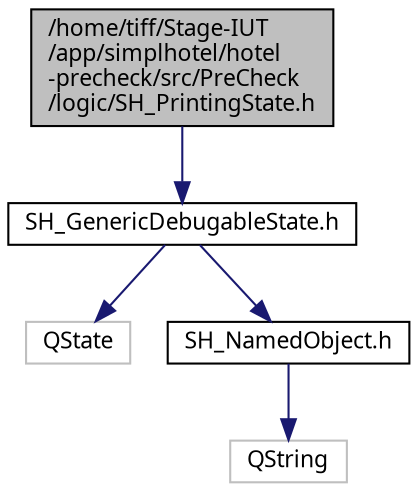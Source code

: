 digraph "/home/tiff/Stage-IUT/app/simplhotel/hotel-precheck/src/PreCheck/logic/SH_PrintingState.h"
{
 // INTERACTIVE_SVG=YES
  bgcolor="transparent";
  edge [fontname="Verdana",fontsize="11",labelfontname="Verdana",labelfontsize="11"];
  node [fontname="Verdana",fontsize="11",shape=record];
  Node1 [label="/home/tiff/Stage-IUT\l/app/simplhotel/hotel\l-precheck/src/PreCheck\l/logic/SH_PrintingState.h",height=0.2,width=0.4,color="black", fillcolor="grey75", style="filled" fontcolor="black"];
  Node1 -> Node2 [color="midnightblue",fontsize="11",style="solid"];
  Node2 [label="SH_GenericDebugableState.h",height=0.2,width=0.4,color="black",URL="$SH__GenericDebugableState_8h.html"];
  Node2 -> Node3 [color="midnightblue",fontsize="11",style="solid"];
  Node3 [label="QState",height=0.2,width=0.4,color="grey75"];
  Node2 -> Node4 [color="midnightblue",fontsize="11",style="solid"];
  Node4 [label="SH_NamedObject.h",height=0.2,width=0.4,color="black",URL="$SH__NamedObject_8h.html"];
  Node4 -> Node5 [color="midnightblue",fontsize="11",style="solid"];
  Node5 [label="QString",height=0.2,width=0.4,color="grey75"];
}
